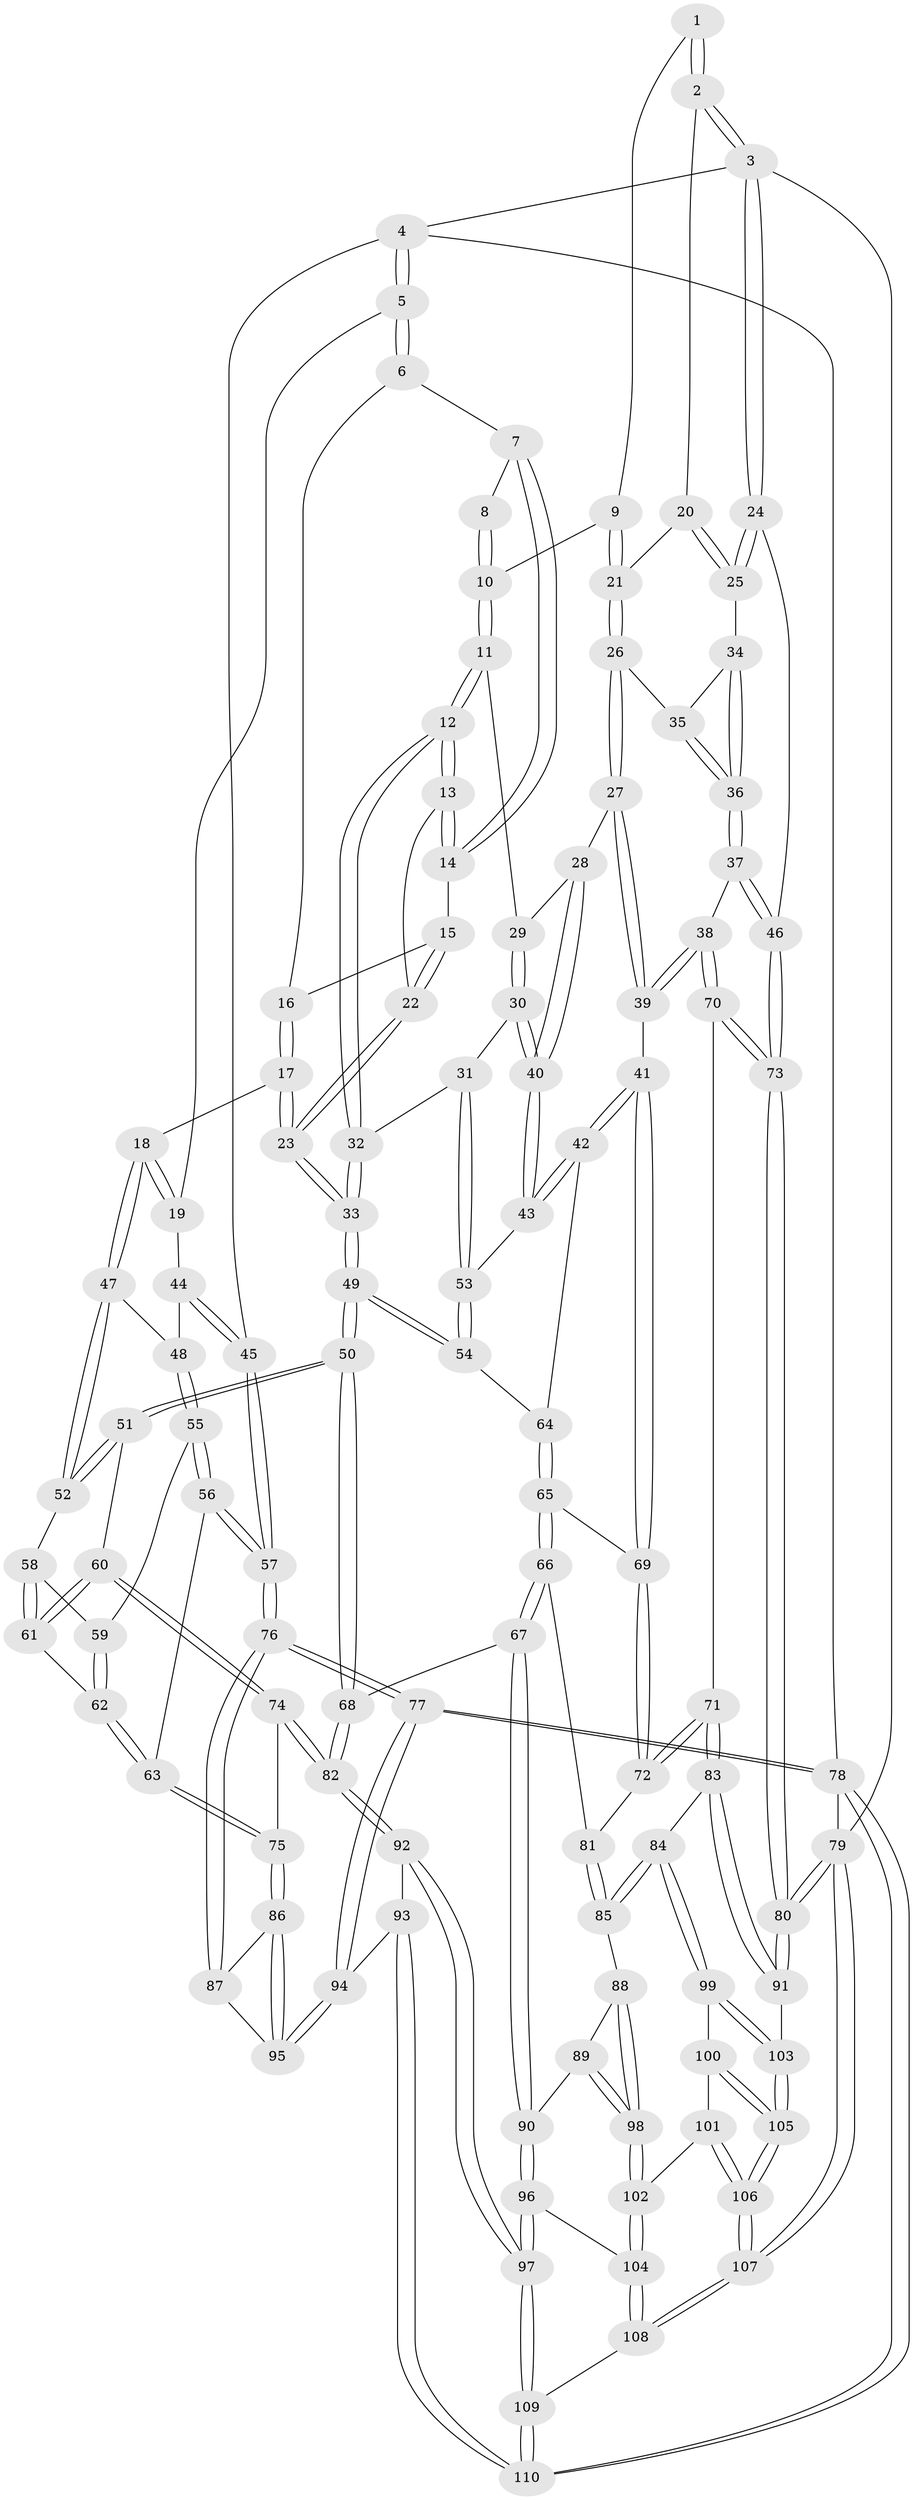 // coarse degree distribution, {3: 0.5294117647058824, 7: 0.029411764705882353, 4: 0.35294117647058826, 2: 0.029411764705882353, 5: 0.029411764705882353, 6: 0.029411764705882353}
// Generated by graph-tools (version 1.1) at 2025/54/03/04/25 22:54:17]
// undirected, 110 vertices, 272 edges
graph export_dot {
  node [color=gray90,style=filled];
  1 [pos="+0.7965228095119427+0"];
  2 [pos="+1+0"];
  3 [pos="+1+0"];
  4 [pos="+0+0"];
  5 [pos="+0+0"];
  6 [pos="+0.18861313355613302+0"];
  7 [pos="+0.3212216887270046+0"];
  8 [pos="+0.5796717239099562+0"];
  9 [pos="+0.7882521803231765+0.09274025493531426"];
  10 [pos="+0.6161786565050664+0.08948437422945596"];
  11 [pos="+0.6103404011732265+0.10035480118245922"];
  12 [pos="+0.5361075164127491+0.14557694885944686"];
  13 [pos="+0.5071748088788844+0.13096412075900646"];
  14 [pos="+0.4470227201575547+0.0810009399733085"];
  15 [pos="+0.37305756219952424+0.14465488998712298"];
  16 [pos="+0.2716736493432282+0.019750528037412396"];
  17 [pos="+0.2695445754835552+0.23170092549033464"];
  18 [pos="+0.17832659557291053+0.2461088926372026"];
  19 [pos="+0.13870725620332094+0.21257053733689468"];
  20 [pos="+0.8913134694288404+0.11288931307788554"];
  21 [pos="+0.8279835682454146+0.13570759090701678"];
  22 [pos="+0.37431183752731567+0.17937657289790565"];
  23 [pos="+0.35085164894663384+0.26414970304108654"];
  24 [pos="+1+0.2303383241547847"];
  25 [pos="+1+0.20597348579834265"];
  26 [pos="+0.8164595564065409+0.19915474221149917"];
  27 [pos="+0.8125215015742643+0.20310053996135383"];
  28 [pos="+0.762554190866225+0.22915438493599918"];
  29 [pos="+0.6386619039091345+0.15076743290695174"];
  30 [pos="+0.6492177734280905+0.2763385618348831"];
  31 [pos="+0.5854864275878006+0.28752088529969533"];
  32 [pos="+0.5211427436064086+0.20345836975175635"];
  33 [pos="+0.38005911719829355+0.29986285895811476"];
  34 [pos="+1+0.223803356376748"];
  35 [pos="+0.8753610325603969+0.24007868452663417"];
  36 [pos="+0.9097735040495843+0.3207042546706415"];
  37 [pos="+0.9126376669930634+0.38854162347709675"];
  38 [pos="+0.8764159080235654+0.42438572750180026"];
  39 [pos="+0.8337964247980809+0.41362500106399996"];
  40 [pos="+0.7043726850577429+0.2984931979902195"];
  41 [pos="+0.7554264006252773+0.4164827006779961"];
  42 [pos="+0.7319238694891109+0.39427414700770996"];
  43 [pos="+0.7108647627737703+0.32847894787702336"];
  44 [pos="+0.013656226933645038+0.2728552385002634"];
  45 [pos="+0+0.2878641426173585"];
  46 [pos="+1+0.3031074820553188"];
  47 [pos="+0.17209077895844768+0.28236453198943157"];
  48 [pos="+0.09543020936855756+0.355489993361461"];
  49 [pos="+0.39983321466612853+0.4356741477893268"];
  50 [pos="+0.38870560386519837+0.46152744294694786"];
  51 [pos="+0.3682693261495687+0.4632281230470578"];
  52 [pos="+0.2005768409231574+0.357074856610123"];
  53 [pos="+0.5477194947847006+0.3728475679205064"];
  54 [pos="+0.5407180556746396+0.38541437713136895"];
  55 [pos="+0.08663736243906459+0.39182793271587996"];
  56 [pos="+0+0.5049634010263796"];
  57 [pos="+0+0.4909379227470641"];
  58 [pos="+0.16773454158651874+0.39572875022703424"];
  59 [pos="+0.09789354485961584+0.39561243170284904"];
  60 [pos="+0.27303783797166625+0.4982452695284971"];
  61 [pos="+0.1877704217583735+0.48616344345828555"];
  62 [pos="+0.18401081405228226+0.48693566343546196"];
  63 [pos="+0.041820742389008354+0.5548689958594475"];
  64 [pos="+0.6023005180203354+0.41368352641220596"];
  65 [pos="+0.6318803797625128+0.5412975310339"];
  66 [pos="+0.5922717539062674+0.5857276807929119"];
  67 [pos="+0.5228843674930521+0.6198595340062699"];
  68 [pos="+0.4354779128848349+0.5647691140284608"];
  69 [pos="+0.7181379088581026+0.5030384416416441"];
  70 [pos="+0.9089142152353141+0.5111807585697671"];
  71 [pos="+0.8492038677840456+0.6041062292538888"];
  72 [pos="+0.7654080435574171+0.5743859914516765"];
  73 [pos="+1+0.6229915724766971"];
  74 [pos="+0.18304315866027207+0.6609226989162619"];
  75 [pos="+0.10953861598432486+0.6477172011179375"];
  76 [pos="+0+0.7892258142805185"];
  77 [pos="+0+1"];
  78 [pos="+0+1"];
  79 [pos="+1+1"];
  80 [pos="+1+0.7866908640780321"];
  81 [pos="+0.710571501413639+0.6326797451386584"];
  82 [pos="+0.27923216701423675+0.7510777235924402"];
  83 [pos="+0.8523547690944554+0.6344426946456215"];
  84 [pos="+0.7992569565546598+0.7202488102948973"];
  85 [pos="+0.7349946188920882+0.7067906075874087"];
  86 [pos="+0.094196322568316+0.6782464308199724"];
  87 [pos="+0+0.7888143477726156"];
  88 [pos="+0.7278259347497202+0.7100990271777318"];
  89 [pos="+0.6567273331131858+0.718941017016729"];
  90 [pos="+0.5476167957562013+0.7095202231256245"];
  91 [pos="+1+0.782402718063713"];
  92 [pos="+0.28448434978889675+0.8321964980976687"];
  93 [pos="+0.14496464854751978+0.8817473338877867"];
  94 [pos="+0.12798822004062294+0.874326498223423"];
  95 [pos="+0.12213427075460803+0.8687130706966687"];
  96 [pos="+0.5337715866228864+0.7916716514819778"];
  97 [pos="+0.371424820779818+0.8990446867243891"];
  98 [pos="+0.6924705607329406+0.8222757285422665"];
  99 [pos="+0.8173788470987615+0.7678970801349057"];
  100 [pos="+0.7472628270357299+0.8175888105049987"];
  101 [pos="+0.7021689239701658+0.8266232746256957"];
  102 [pos="+0.6923452876260408+0.8238326000179553"];
  103 [pos="+0.887550405429797+0.8323364357266732"];
  104 [pos="+0.607650846197004+0.8542434705843698"];
  105 [pos="+0.80343803965423+0.9846101361600715"];
  106 [pos="+0.7912717698146252+1"];
  107 [pos="+0.7459650241089122+1"];
  108 [pos="+0.698070578383348+1"];
  109 [pos="+0.4254240261820735+1"];
  110 [pos="+0.09512981419146241+1"];
  1 -- 2;
  1 -- 2;
  1 -- 9;
  2 -- 3;
  2 -- 3;
  2 -- 20;
  3 -- 4;
  3 -- 24;
  3 -- 24;
  3 -- 79;
  4 -- 5;
  4 -- 5;
  4 -- 45;
  4 -- 78;
  5 -- 6;
  5 -- 6;
  5 -- 19;
  6 -- 7;
  6 -- 16;
  7 -- 8;
  7 -- 14;
  7 -- 14;
  8 -- 10;
  8 -- 10;
  9 -- 10;
  9 -- 21;
  9 -- 21;
  10 -- 11;
  10 -- 11;
  11 -- 12;
  11 -- 12;
  11 -- 29;
  12 -- 13;
  12 -- 13;
  12 -- 32;
  12 -- 32;
  13 -- 14;
  13 -- 14;
  13 -- 22;
  14 -- 15;
  15 -- 16;
  15 -- 22;
  15 -- 22;
  16 -- 17;
  16 -- 17;
  17 -- 18;
  17 -- 23;
  17 -- 23;
  18 -- 19;
  18 -- 19;
  18 -- 47;
  18 -- 47;
  19 -- 44;
  20 -- 21;
  20 -- 25;
  20 -- 25;
  21 -- 26;
  21 -- 26;
  22 -- 23;
  22 -- 23;
  23 -- 33;
  23 -- 33;
  24 -- 25;
  24 -- 25;
  24 -- 46;
  25 -- 34;
  26 -- 27;
  26 -- 27;
  26 -- 35;
  27 -- 28;
  27 -- 39;
  27 -- 39;
  28 -- 29;
  28 -- 40;
  28 -- 40;
  29 -- 30;
  29 -- 30;
  30 -- 31;
  30 -- 40;
  30 -- 40;
  31 -- 32;
  31 -- 53;
  31 -- 53;
  32 -- 33;
  32 -- 33;
  33 -- 49;
  33 -- 49;
  34 -- 35;
  34 -- 36;
  34 -- 36;
  35 -- 36;
  35 -- 36;
  36 -- 37;
  36 -- 37;
  37 -- 38;
  37 -- 46;
  37 -- 46;
  38 -- 39;
  38 -- 39;
  38 -- 70;
  38 -- 70;
  39 -- 41;
  40 -- 43;
  40 -- 43;
  41 -- 42;
  41 -- 42;
  41 -- 69;
  41 -- 69;
  42 -- 43;
  42 -- 43;
  42 -- 64;
  43 -- 53;
  44 -- 45;
  44 -- 45;
  44 -- 48;
  45 -- 57;
  45 -- 57;
  46 -- 73;
  46 -- 73;
  47 -- 48;
  47 -- 52;
  47 -- 52;
  48 -- 55;
  48 -- 55;
  49 -- 50;
  49 -- 50;
  49 -- 54;
  49 -- 54;
  50 -- 51;
  50 -- 51;
  50 -- 68;
  50 -- 68;
  51 -- 52;
  51 -- 52;
  51 -- 60;
  52 -- 58;
  53 -- 54;
  53 -- 54;
  54 -- 64;
  55 -- 56;
  55 -- 56;
  55 -- 59;
  56 -- 57;
  56 -- 57;
  56 -- 63;
  57 -- 76;
  57 -- 76;
  58 -- 59;
  58 -- 61;
  58 -- 61;
  59 -- 62;
  59 -- 62;
  60 -- 61;
  60 -- 61;
  60 -- 74;
  60 -- 74;
  61 -- 62;
  62 -- 63;
  62 -- 63;
  63 -- 75;
  63 -- 75;
  64 -- 65;
  64 -- 65;
  65 -- 66;
  65 -- 66;
  65 -- 69;
  66 -- 67;
  66 -- 67;
  66 -- 81;
  67 -- 68;
  67 -- 90;
  67 -- 90;
  68 -- 82;
  68 -- 82;
  69 -- 72;
  69 -- 72;
  70 -- 71;
  70 -- 73;
  70 -- 73;
  71 -- 72;
  71 -- 72;
  71 -- 83;
  71 -- 83;
  72 -- 81;
  73 -- 80;
  73 -- 80;
  74 -- 75;
  74 -- 82;
  74 -- 82;
  75 -- 86;
  75 -- 86;
  76 -- 77;
  76 -- 77;
  76 -- 87;
  76 -- 87;
  77 -- 78;
  77 -- 78;
  77 -- 94;
  77 -- 94;
  78 -- 110;
  78 -- 110;
  78 -- 79;
  79 -- 80;
  79 -- 80;
  79 -- 107;
  79 -- 107;
  80 -- 91;
  80 -- 91;
  81 -- 85;
  81 -- 85;
  82 -- 92;
  82 -- 92;
  83 -- 84;
  83 -- 91;
  83 -- 91;
  84 -- 85;
  84 -- 85;
  84 -- 99;
  84 -- 99;
  85 -- 88;
  86 -- 87;
  86 -- 95;
  86 -- 95;
  87 -- 95;
  88 -- 89;
  88 -- 98;
  88 -- 98;
  89 -- 90;
  89 -- 98;
  89 -- 98;
  90 -- 96;
  90 -- 96;
  91 -- 103;
  92 -- 93;
  92 -- 97;
  92 -- 97;
  93 -- 94;
  93 -- 110;
  93 -- 110;
  94 -- 95;
  94 -- 95;
  96 -- 97;
  96 -- 97;
  96 -- 104;
  97 -- 109;
  97 -- 109;
  98 -- 102;
  98 -- 102;
  99 -- 100;
  99 -- 103;
  99 -- 103;
  100 -- 101;
  100 -- 105;
  100 -- 105;
  101 -- 102;
  101 -- 106;
  101 -- 106;
  102 -- 104;
  102 -- 104;
  103 -- 105;
  103 -- 105;
  104 -- 108;
  104 -- 108;
  105 -- 106;
  105 -- 106;
  106 -- 107;
  106 -- 107;
  107 -- 108;
  107 -- 108;
  108 -- 109;
  109 -- 110;
  109 -- 110;
}

